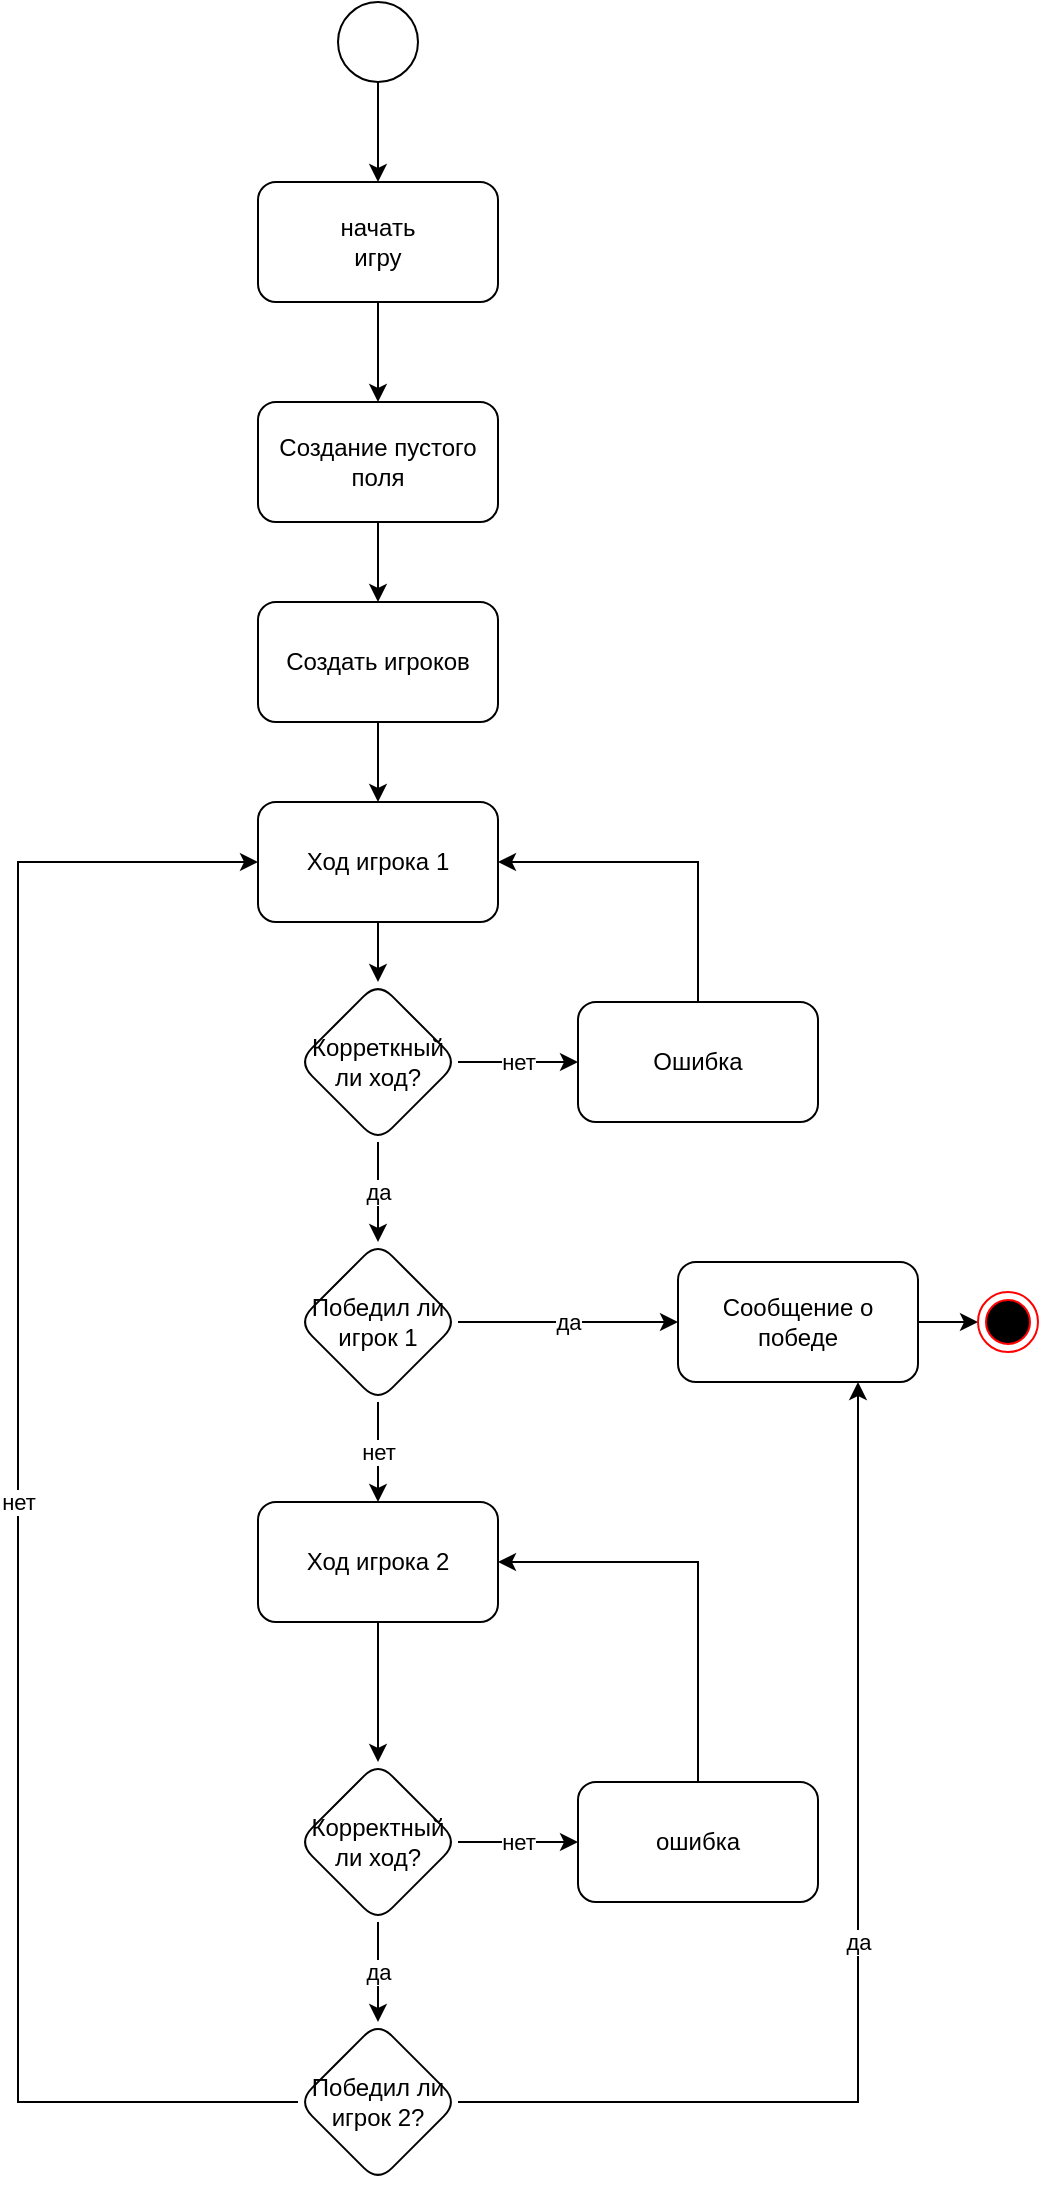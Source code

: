 <mxfile version="14.4.3" type="device"><diagram id="k2roueirhBanf3kBk-46" name="Page-1"><mxGraphModel dx="1954" dy="1376" grid="1" gridSize="10" guides="1" tooltips="1" connect="1" arrows="1" fold="1" page="1" pageScale="1" pageWidth="1200" pageHeight="1600" math="0" shadow="0"><root><mxCell id="0"/><mxCell id="1" parent="0"/><mxCell id="18KbQZ2xo-9lTsOWbLf_-3" style="edgeStyle=orthogonalEdgeStyle;rounded=0;orthogonalLoop=1;jettySize=auto;html=1;" edge="1" parent="1" source="18KbQZ2xo-9lTsOWbLf_-1" target="18KbQZ2xo-9lTsOWbLf_-2"><mxGeometry relative="1" as="geometry"/></mxCell><mxCell id="18KbQZ2xo-9lTsOWbLf_-1" value="" style="ellipse;whiteSpace=wrap;html=1;aspect=fixed;" vertex="1" parent="1"><mxGeometry x="470" y="70" width="40" height="40" as="geometry"/></mxCell><mxCell id="18KbQZ2xo-9lTsOWbLf_-5" value="" style="edgeStyle=orthogonalEdgeStyle;rounded=0;orthogonalLoop=1;jettySize=auto;html=1;" edge="1" parent="1" source="18KbQZ2xo-9lTsOWbLf_-2" target="18KbQZ2xo-9lTsOWbLf_-4"><mxGeometry relative="1" as="geometry"/></mxCell><mxCell id="18KbQZ2xo-9lTsOWbLf_-2" value="начать&lt;br&gt;игру" style="rounded=1;whiteSpace=wrap;html=1;" vertex="1" parent="1"><mxGeometry x="430" y="160" width="120" height="60" as="geometry"/></mxCell><mxCell id="18KbQZ2xo-9lTsOWbLf_-7" value="" style="edgeStyle=orthogonalEdgeStyle;rounded=0;orthogonalLoop=1;jettySize=auto;html=1;" edge="1" parent="1" source="18KbQZ2xo-9lTsOWbLf_-4" target="18KbQZ2xo-9lTsOWbLf_-6"><mxGeometry relative="1" as="geometry"/></mxCell><mxCell id="18KbQZ2xo-9lTsOWbLf_-4" value="Создание пустого поля" style="whiteSpace=wrap;html=1;rounded=1;" vertex="1" parent="1"><mxGeometry x="430" y="270" width="120" height="60" as="geometry"/></mxCell><mxCell id="18KbQZ2xo-9lTsOWbLf_-13" value="" style="edgeStyle=orthogonalEdgeStyle;rounded=0;orthogonalLoop=1;jettySize=auto;html=1;" edge="1" parent="1" source="18KbQZ2xo-9lTsOWbLf_-6" target="18KbQZ2xo-9lTsOWbLf_-12"><mxGeometry relative="1" as="geometry"/></mxCell><mxCell id="18KbQZ2xo-9lTsOWbLf_-6" value="Создать игроков" style="whiteSpace=wrap;html=1;rounded=1;" vertex="1" parent="1"><mxGeometry x="430" y="370" width="120" height="60" as="geometry"/></mxCell><mxCell id="18KbQZ2xo-9lTsOWbLf_-15" value="" style="edgeStyle=orthogonalEdgeStyle;rounded=0;orthogonalLoop=1;jettySize=auto;html=1;" edge="1" parent="1" source="18KbQZ2xo-9lTsOWbLf_-12" target="18KbQZ2xo-9lTsOWbLf_-14"><mxGeometry relative="1" as="geometry"/></mxCell><mxCell id="18KbQZ2xo-9lTsOWbLf_-12" value="Ход игрока 1" style="whiteSpace=wrap;html=1;rounded=1;" vertex="1" parent="1"><mxGeometry x="430" y="470" width="120" height="60" as="geometry"/></mxCell><mxCell id="18KbQZ2xo-9lTsOWbLf_-19" value="да" style="edgeStyle=orthogonalEdgeStyle;rounded=0;orthogonalLoop=1;jettySize=auto;html=1;" edge="1" parent="1" source="18KbQZ2xo-9lTsOWbLf_-14" target="18KbQZ2xo-9lTsOWbLf_-18"><mxGeometry relative="1" as="geometry"/></mxCell><mxCell id="18KbQZ2xo-9lTsOWbLf_-21" value="нет" style="edgeStyle=orthogonalEdgeStyle;rounded=0;orthogonalLoop=1;jettySize=auto;html=1;" edge="1" parent="1" source="18KbQZ2xo-9lTsOWbLf_-14" target="18KbQZ2xo-9lTsOWbLf_-20"><mxGeometry relative="1" as="geometry"/></mxCell><mxCell id="18KbQZ2xo-9lTsOWbLf_-14" value="Корреткный ли ход?" style="rhombus;whiteSpace=wrap;html=1;rounded=1;" vertex="1" parent="1"><mxGeometry x="450" y="560" width="80" height="80" as="geometry"/></mxCell><mxCell id="18KbQZ2xo-9lTsOWbLf_-24" value="да" style="edgeStyle=orthogonalEdgeStyle;rounded=0;orthogonalLoop=1;jettySize=auto;html=1;" edge="1" parent="1" source="18KbQZ2xo-9lTsOWbLf_-18" target="18KbQZ2xo-9lTsOWbLf_-23"><mxGeometry relative="1" as="geometry"/></mxCell><mxCell id="18KbQZ2xo-9lTsOWbLf_-28" value="нет" style="edgeStyle=orthogonalEdgeStyle;rounded=0;orthogonalLoop=1;jettySize=auto;html=1;" edge="1" parent="1" source="18KbQZ2xo-9lTsOWbLf_-18" target="18KbQZ2xo-9lTsOWbLf_-27"><mxGeometry relative="1" as="geometry"/></mxCell><mxCell id="18KbQZ2xo-9lTsOWbLf_-18" value="Победил ли игрок 1" style="rhombus;whiteSpace=wrap;html=1;rounded=1;" vertex="1" parent="1"><mxGeometry x="450" y="690" width="80" height="80" as="geometry"/></mxCell><mxCell id="18KbQZ2xo-9lTsOWbLf_-22" style="edgeStyle=orthogonalEdgeStyle;rounded=0;orthogonalLoop=1;jettySize=auto;html=1;entryX=1;entryY=0.5;entryDx=0;entryDy=0;exitX=0.5;exitY=0;exitDx=0;exitDy=0;" edge="1" parent="1" source="18KbQZ2xo-9lTsOWbLf_-20" target="18KbQZ2xo-9lTsOWbLf_-12"><mxGeometry relative="1" as="geometry"/></mxCell><mxCell id="18KbQZ2xo-9lTsOWbLf_-20" value="Ошибка" style="whiteSpace=wrap;html=1;rounded=1;" vertex="1" parent="1"><mxGeometry x="590" y="570" width="120" height="60" as="geometry"/></mxCell><mxCell id="18KbQZ2xo-9lTsOWbLf_-26" style="edgeStyle=orthogonalEdgeStyle;rounded=0;orthogonalLoop=1;jettySize=auto;html=1;entryX=0;entryY=0.5;entryDx=0;entryDy=0;" edge="1" parent="1" source="18KbQZ2xo-9lTsOWbLf_-23" target="18KbQZ2xo-9lTsOWbLf_-25"><mxGeometry relative="1" as="geometry"/></mxCell><mxCell id="18KbQZ2xo-9lTsOWbLf_-23" value="Сообщение о победе" style="whiteSpace=wrap;html=1;rounded=1;" vertex="1" parent="1"><mxGeometry x="640" y="700" width="120" height="60" as="geometry"/></mxCell><mxCell id="18KbQZ2xo-9lTsOWbLf_-25" value="" style="ellipse;html=1;shape=endState;fillColor=#000000;strokeColor=#ff0000;" vertex="1" parent="1"><mxGeometry x="790" y="715" width="30" height="30" as="geometry"/></mxCell><mxCell id="18KbQZ2xo-9lTsOWbLf_-30" value="" style="edgeStyle=orthogonalEdgeStyle;rounded=0;orthogonalLoop=1;jettySize=auto;html=1;" edge="1" parent="1" source="18KbQZ2xo-9lTsOWbLf_-27" target="18KbQZ2xo-9lTsOWbLf_-29"><mxGeometry relative="1" as="geometry"/></mxCell><mxCell id="18KbQZ2xo-9lTsOWbLf_-27" value="Ход игрока 2" style="whiteSpace=wrap;html=1;rounded=1;" vertex="1" parent="1"><mxGeometry x="430" y="820" width="120" height="60" as="geometry"/></mxCell><mxCell id="18KbQZ2xo-9lTsOWbLf_-32" value="нет" style="edgeStyle=orthogonalEdgeStyle;rounded=0;orthogonalLoop=1;jettySize=auto;html=1;" edge="1" parent="1" source="18KbQZ2xo-9lTsOWbLf_-29" target="18KbQZ2xo-9lTsOWbLf_-31"><mxGeometry relative="1" as="geometry"/></mxCell><mxCell id="18KbQZ2xo-9lTsOWbLf_-35" value="да" style="edgeStyle=orthogonalEdgeStyle;rounded=0;orthogonalLoop=1;jettySize=auto;html=1;" edge="1" parent="1" source="18KbQZ2xo-9lTsOWbLf_-29" target="18KbQZ2xo-9lTsOWbLf_-34"><mxGeometry relative="1" as="geometry"/></mxCell><mxCell id="18KbQZ2xo-9lTsOWbLf_-29" value="Корректный ли ход?" style="rhombus;whiteSpace=wrap;html=1;rounded=1;" vertex="1" parent="1"><mxGeometry x="450" y="950" width="80" height="80" as="geometry"/></mxCell><mxCell id="18KbQZ2xo-9lTsOWbLf_-33" style="edgeStyle=orthogonalEdgeStyle;rounded=0;orthogonalLoop=1;jettySize=auto;html=1;entryX=1;entryY=0.5;entryDx=0;entryDy=0;" edge="1" parent="1" source="18KbQZ2xo-9lTsOWbLf_-31" target="18KbQZ2xo-9lTsOWbLf_-27"><mxGeometry relative="1" as="geometry"><Array as="points"><mxPoint x="650" y="850"/></Array></mxGeometry></mxCell><mxCell id="18KbQZ2xo-9lTsOWbLf_-31" value="ошибка" style="whiteSpace=wrap;html=1;rounded=1;" vertex="1" parent="1"><mxGeometry x="590" y="960" width="120" height="60" as="geometry"/></mxCell><mxCell id="18KbQZ2xo-9lTsOWbLf_-36" value="да" style="edgeStyle=orthogonalEdgeStyle;rounded=0;orthogonalLoop=1;jettySize=auto;html=1;entryX=0.75;entryY=1;entryDx=0;entryDy=0;" edge="1" parent="1" source="18KbQZ2xo-9lTsOWbLf_-34" target="18KbQZ2xo-9lTsOWbLf_-23"><mxGeometry relative="1" as="geometry"><Array as="points"><mxPoint x="730" y="1120"/></Array></mxGeometry></mxCell><mxCell id="18KbQZ2xo-9lTsOWbLf_-39" value="нет" style="edgeStyle=orthogonalEdgeStyle;rounded=0;orthogonalLoop=1;jettySize=auto;html=1;entryX=0;entryY=0.5;entryDx=0;entryDy=0;" edge="1" parent="1" source="18KbQZ2xo-9lTsOWbLf_-34" target="18KbQZ2xo-9lTsOWbLf_-12"><mxGeometry relative="1" as="geometry"><Array as="points"><mxPoint x="310" y="1120"/><mxPoint x="310" y="500"/></Array></mxGeometry></mxCell><mxCell id="18KbQZ2xo-9lTsOWbLf_-34" value="Победил ли игрок 2?" style="rhombus;whiteSpace=wrap;html=1;rounded=1;" vertex="1" parent="1"><mxGeometry x="450" y="1080" width="80" height="80" as="geometry"/></mxCell></root></mxGraphModel></diagram></mxfile>